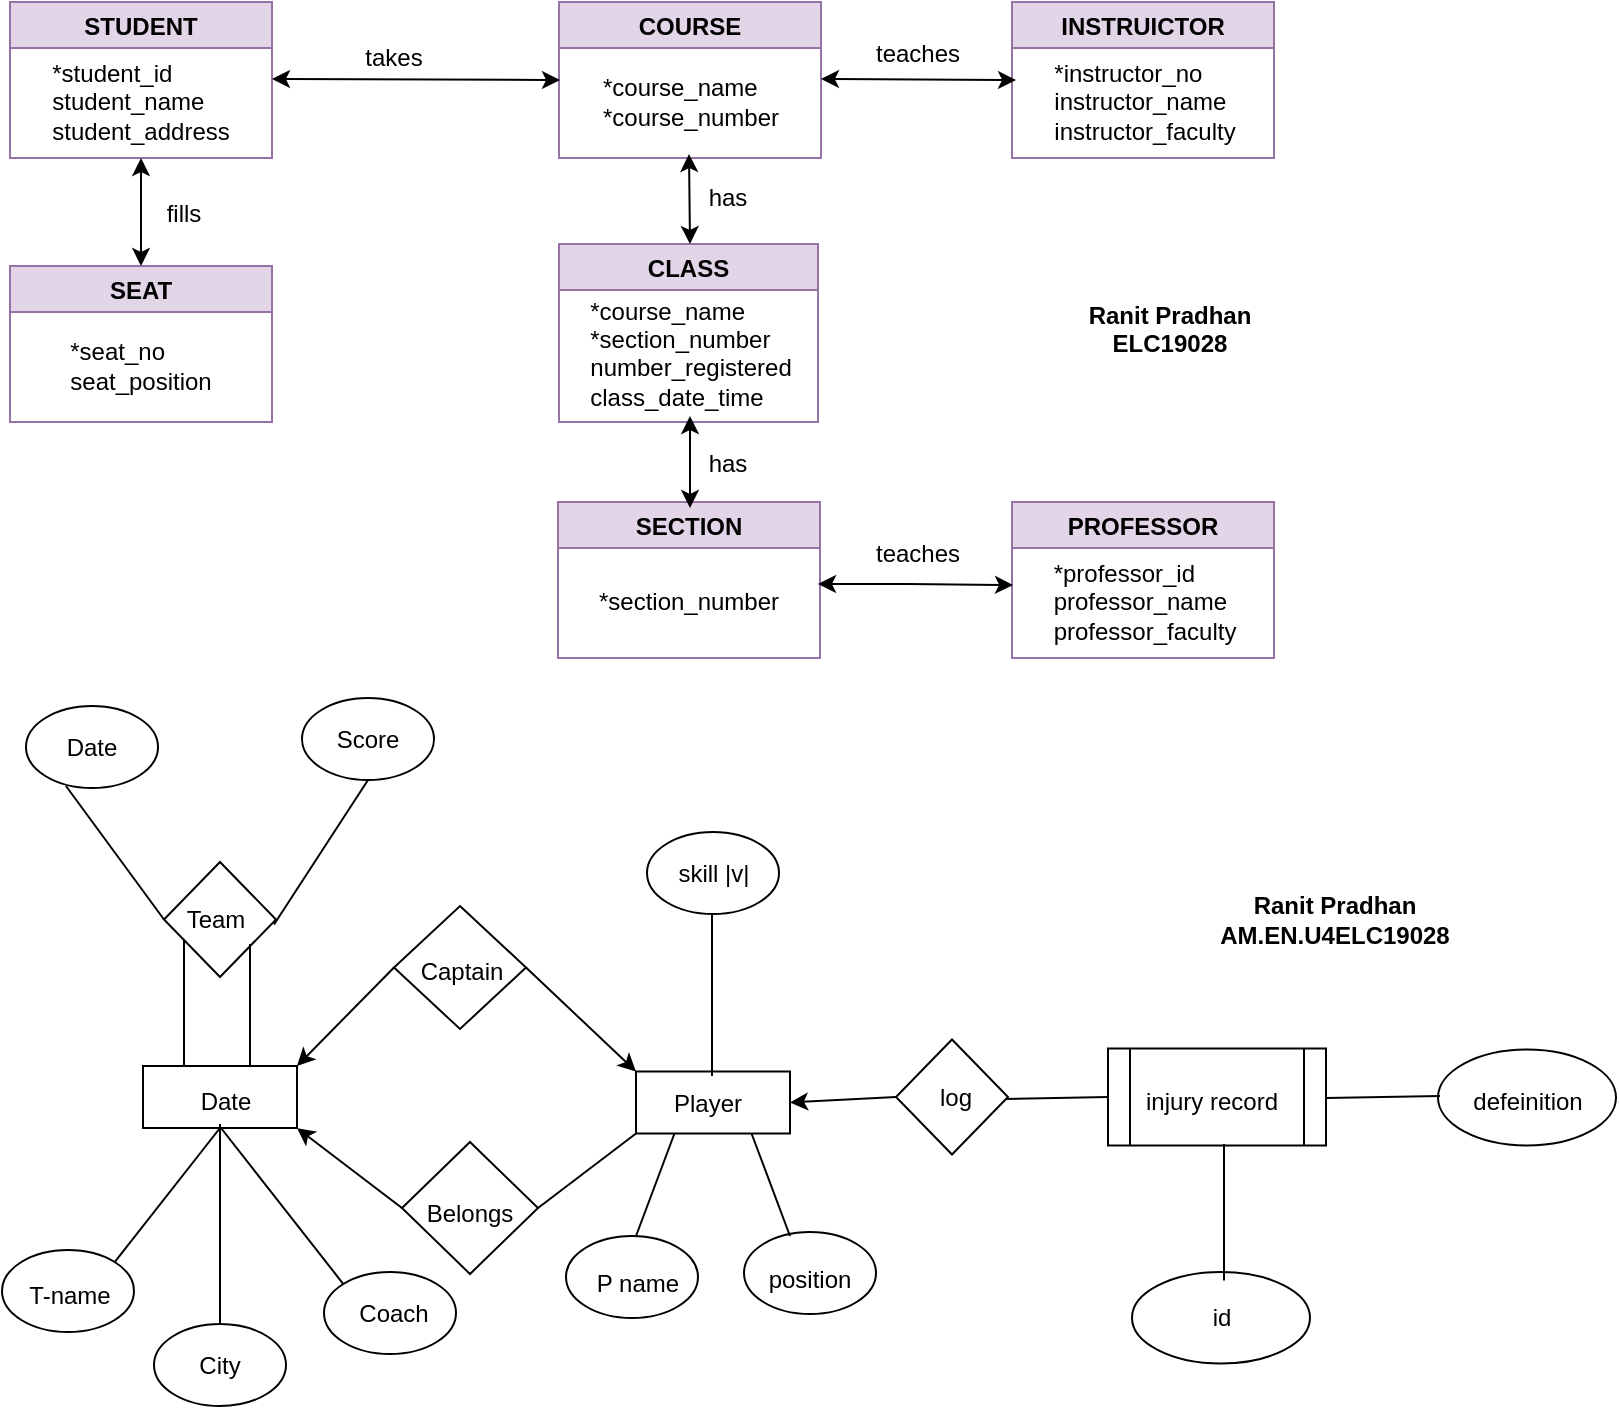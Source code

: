 <mxfile version="16.5.6" type="github">
  <diagram id="NNdJHqBH9D12fwPxONFa" name="Page-1">
    <mxGraphModel dx="974" dy="551" grid="0" gridSize="10" guides="1" tooltips="1" connect="1" arrows="1" fold="1" page="1" pageScale="1" pageWidth="850" pageHeight="1100" math="0" shadow="0">
      <root>
        <mxCell id="0" />
        <mxCell id="1" parent="0" />
        <mxCell id="EjGBcRymK41cddXluUsa-5" value="STUDENT" style="swimlane;fillColor=#e1d5e7;strokeColor=#9673a6;" vertex="1" parent="1">
          <mxGeometry x="20" y="150" width="131" height="78" as="geometry" />
        </mxCell>
        <mxCell id="EjGBcRymK41cddXluUsa-6" value="&lt;div align=&quot;justify&quot;&gt;*student_id&lt;/div&gt;&lt;div align=&quot;justify&quot;&gt;student_name&lt;/div&gt;&lt;div align=&quot;justify&quot;&gt;student_address&lt;br&gt;&lt;/div&gt;" style="text;html=1;align=center;verticalAlign=middle;resizable=0;points=[];autosize=1;strokeColor=none;fillColor=none;" vertex="1" parent="EjGBcRymK41cddXluUsa-5">
          <mxGeometry x="16" y="27" width="98" height="46" as="geometry" />
        </mxCell>
        <mxCell id="EjGBcRymK41cddXluUsa-9" value="SEAT" style="swimlane;fillColor=#e1d5e7;strokeColor=#9673a6;" vertex="1" parent="1">
          <mxGeometry x="20" y="282" width="131" height="78" as="geometry" />
        </mxCell>
        <mxCell id="EjGBcRymK41cddXluUsa-10" value="&lt;div align=&quot;justify&quot;&gt;*seat_no&lt;/div&gt;&lt;div align=&quot;justify&quot;&gt;seat_position&lt;br&gt;&lt;/div&gt;" style="text;html=1;align=center;verticalAlign=middle;resizable=0;points=[];autosize=1;strokeColor=none;fillColor=none;" vertex="1" parent="EjGBcRymK41cddXluUsa-9">
          <mxGeometry x="25" y="34" width="80" height="32" as="geometry" />
        </mxCell>
        <mxCell id="EjGBcRymK41cddXluUsa-11" value="COURSE" style="swimlane;fillColor=#e1d5e7;strokeColor=#9673a6;" vertex="1" parent="1">
          <mxGeometry x="294.5" y="150" width="131" height="78" as="geometry" />
        </mxCell>
        <mxCell id="EjGBcRymK41cddXluUsa-12" value="&lt;div align=&quot;justify&quot;&gt;*course_name&lt;/div&gt;&lt;div align=&quot;justify&quot;&gt;*course_number&lt;br&gt;&lt;/div&gt;" style="text;html=1;align=center;verticalAlign=middle;resizable=0;points=[];autosize=1;strokeColor=none;fillColor=none;" vertex="1" parent="EjGBcRymK41cddXluUsa-11">
          <mxGeometry x="16" y="34" width="98" height="32" as="geometry" />
        </mxCell>
        <mxCell id="EjGBcRymK41cddXluUsa-13" value="CLASS" style="swimlane;fillColor=#e1d5e7;strokeColor=#9673a6;" vertex="1" parent="1">
          <mxGeometry x="294.5" y="271" width="129.5" height="89" as="geometry" />
        </mxCell>
        <mxCell id="EjGBcRymK41cddXluUsa-14" value="&lt;div align=&quot;justify&quot;&gt;*course_name&lt;/div&gt;&lt;div align=&quot;justify&quot;&gt;*section_number&lt;/div&gt;&lt;div align=&quot;justify&quot;&gt;number_registered&lt;/div&gt;&lt;div align=&quot;justify&quot;&gt;class_date_time&lt;br&gt;&lt;/div&gt;&lt;div align=&quot;justify&quot;&gt;&lt;br&gt;&lt;/div&gt;" style="text;html=1;align=center;verticalAlign=middle;resizable=0;points=[];autosize=1;strokeColor=none;fillColor=none;" vertex="1" parent="EjGBcRymK41cddXluUsa-13">
          <mxGeometry x="10" y="25" width="110" height="74" as="geometry" />
        </mxCell>
        <mxCell id="EjGBcRymK41cddXluUsa-15" value="SECTION" style="swimlane;fillColor=#e1d5e7;strokeColor=#9673a6;" vertex="1" parent="1">
          <mxGeometry x="294" y="400" width="131" height="78" as="geometry" />
        </mxCell>
        <mxCell id="EjGBcRymK41cddXluUsa-16" value="*section_number" style="text;html=1;align=center;verticalAlign=middle;resizable=0;points=[];autosize=1;strokeColor=none;fillColor=none;" vertex="1" parent="EjGBcRymK41cddXluUsa-15">
          <mxGeometry x="15" y="41" width="100" height="18" as="geometry" />
        </mxCell>
        <mxCell id="EjGBcRymK41cddXluUsa-17" value="INSTRUICTOR" style="swimlane;fillColor=#e1d5e7;strokeColor=#9673a6;startSize=23;" vertex="1" parent="1">
          <mxGeometry x="521" y="150" width="131" height="78" as="geometry" />
        </mxCell>
        <mxCell id="EjGBcRymK41cddXluUsa-18" value="&lt;div align=&quot;justify&quot;&gt;*instructor_no&lt;/div&gt;&lt;div align=&quot;justify&quot;&gt;instructor_name&lt;/div&gt;&lt;div align=&quot;justify&quot;&gt;&lt;div&gt;instructor_faculty&lt;/div&gt;&lt;/div&gt;" style="text;html=1;align=center;verticalAlign=middle;resizable=0;points=[];autosize=1;strokeColor=none;fillColor=none;" vertex="1" parent="EjGBcRymK41cddXluUsa-17">
          <mxGeometry x="15" y="27" width="101" height="46" as="geometry" />
        </mxCell>
        <mxCell id="EjGBcRymK41cddXluUsa-19" value="PROFESSOR" style="swimlane;fillColor=#e1d5e7;strokeColor=#9673a6;" vertex="1" parent="1">
          <mxGeometry x="521" y="400" width="131" height="78" as="geometry" />
        </mxCell>
        <mxCell id="EjGBcRymK41cddXluUsa-20" value="&lt;div align=&quot;justify&quot;&gt;*professor_id&lt;/div&gt;&lt;div align=&quot;justify&quot;&gt;professor_name&lt;/div&gt;&lt;div align=&quot;justify&quot;&gt;professor_faculty&lt;br&gt;&lt;/div&gt;" style="text;html=1;align=center;verticalAlign=middle;resizable=0;points=[];autosize=1;strokeColor=none;fillColor=none;" vertex="1" parent="EjGBcRymK41cddXluUsa-19">
          <mxGeometry x="15" y="27" width="101" height="46" as="geometry" />
        </mxCell>
        <mxCell id="EjGBcRymK41cddXluUsa-45" value="" style="endArrow=classic;startArrow=classic;html=1;rounded=0;shadow=0;sketch=0;entryX=0.5;entryY=1;entryDx=0;entryDy=0;exitX=0.5;exitY=0;exitDx=0;exitDy=0;" edge="1" parent="1" source="EjGBcRymK41cddXluUsa-9" target="EjGBcRymK41cddXluUsa-5">
          <mxGeometry width="50" height="50" relative="1" as="geometry">
            <mxPoint x="158" y="291" as="sourcePoint" />
            <mxPoint x="158" y="221" as="targetPoint" />
          </mxGeometry>
        </mxCell>
        <mxCell id="EjGBcRymK41cddXluUsa-46" value="" style="endArrow=classic;startArrow=classic;html=1;rounded=0;shadow=0;sketch=0;entryX=0.5;entryY=1;entryDx=0;entryDy=0;" edge="1" parent="1">
          <mxGeometry width="50" height="50" relative="1" as="geometry">
            <mxPoint x="295" y="189" as="sourcePoint" />
            <mxPoint x="151" y="188.5" as="targetPoint" />
            <Array as="points" />
          </mxGeometry>
        </mxCell>
        <mxCell id="EjGBcRymK41cddXluUsa-47" value="" style="endArrow=classic;startArrow=classic;html=1;rounded=0;shadow=0;sketch=0;entryX=0.5;entryY=1;entryDx=0;entryDy=0;" edge="1" parent="1">
          <mxGeometry width="50" height="50" relative="1" as="geometry">
            <mxPoint x="523" y="189" as="sourcePoint" />
            <mxPoint x="425.5" y="188.5" as="targetPoint" />
            <Array as="points" />
          </mxGeometry>
        </mxCell>
        <mxCell id="EjGBcRymK41cddXluUsa-48" value="" style="endArrow=classic;startArrow=classic;html=1;rounded=0;shadow=0;sketch=0;entryX=0.5;entryY=1;entryDx=0;entryDy=0;" edge="1" parent="1">
          <mxGeometry width="50" height="50" relative="1" as="geometry">
            <mxPoint x="360" y="271" as="sourcePoint" />
            <mxPoint x="359.5" y="226" as="targetPoint" />
          </mxGeometry>
        </mxCell>
        <mxCell id="EjGBcRymK41cddXluUsa-50" value="" style="endArrow=classic;startArrow=classic;html=1;rounded=0;shadow=0;sketch=0;" edge="1" parent="1">
          <mxGeometry width="50" height="50" relative="1" as="geometry">
            <mxPoint x="360" y="403" as="sourcePoint" />
            <mxPoint x="360" y="357" as="targetPoint" />
            <Array as="points">
              <mxPoint x="360" y="380" />
            </Array>
          </mxGeometry>
        </mxCell>
        <mxCell id="EjGBcRymK41cddXluUsa-51" value="" style="endArrow=classic;startArrow=classic;html=1;rounded=0;shadow=0;sketch=0;entryX=0.5;entryY=1;entryDx=0;entryDy=0;" edge="1" parent="1">
          <mxGeometry width="50" height="50" relative="1" as="geometry">
            <mxPoint x="521.5" y="441.5" as="sourcePoint" />
            <mxPoint x="424" y="441" as="targetPoint" />
            <Array as="points">
              <mxPoint x="469" y="441" />
            </Array>
          </mxGeometry>
        </mxCell>
        <mxCell id="EjGBcRymK41cddXluUsa-52" value="teaches" style="text;html=1;strokeColor=none;fillColor=none;align=center;verticalAlign=middle;whiteSpace=wrap;rounded=0;" vertex="1" parent="1">
          <mxGeometry x="444" y="411" width="60" height="30" as="geometry" />
        </mxCell>
        <mxCell id="EjGBcRymK41cddXluUsa-53" value="teaches" style="text;html=1;strokeColor=none;fillColor=none;align=center;verticalAlign=middle;whiteSpace=wrap;rounded=0;" vertex="1" parent="1">
          <mxGeometry x="444" y="161" width="60" height="30" as="geometry" />
        </mxCell>
        <mxCell id="EjGBcRymK41cddXluUsa-55" value="has" style="text;html=1;strokeColor=none;fillColor=none;align=center;verticalAlign=middle;whiteSpace=wrap;rounded=0;" vertex="1" parent="1">
          <mxGeometry x="349" y="366" width="60" height="30" as="geometry" />
        </mxCell>
        <mxCell id="EjGBcRymK41cddXluUsa-56" value="has" style="text;html=1;strokeColor=none;fillColor=none;align=center;verticalAlign=middle;whiteSpace=wrap;rounded=0;" vertex="1" parent="1">
          <mxGeometry x="349" y="233" width="60" height="30" as="geometry" />
        </mxCell>
        <mxCell id="EjGBcRymK41cddXluUsa-57" value="takes" style="text;html=1;strokeColor=none;fillColor=none;align=center;verticalAlign=middle;whiteSpace=wrap;rounded=0;" vertex="1" parent="1">
          <mxGeometry x="182" y="163" width="60" height="30" as="geometry" />
        </mxCell>
        <mxCell id="EjGBcRymK41cddXluUsa-58" value="fills" style="text;html=1;strokeColor=none;fillColor=none;align=center;verticalAlign=middle;whiteSpace=wrap;rounded=0;" vertex="1" parent="1">
          <mxGeometry x="77" y="241" width="60" height="30" as="geometry" />
        </mxCell>
        <mxCell id="EjGBcRymK41cddXluUsa-59" value="&lt;div&gt;&lt;b&gt;Ranit Pradhan&lt;/b&gt;&lt;/div&gt;&lt;div&gt;&lt;b&gt;ELC19028&lt;br&gt;&lt;/b&gt;&lt;/div&gt;&lt;div&gt;&lt;b&gt;&lt;br&gt;&lt;/b&gt;&lt;/div&gt;" style="text;html=1;strokeColor=none;fillColor=none;align=center;verticalAlign=middle;whiteSpace=wrap;rounded=0;" vertex="1" parent="1">
          <mxGeometry x="532" y="287.75" width="136" height="66.5" as="geometry" />
        </mxCell>
        <mxCell id="EjGBcRymK41cddXluUsa-60" value="" style="rounded=0;whiteSpace=wrap;html=1;gradientColor=none;" vertex="1" parent="1">
          <mxGeometry x="86.5" y="682" width="77" height="31" as="geometry" />
        </mxCell>
        <mxCell id="EjGBcRymK41cddXluUsa-61" value="" style="rounded=0;whiteSpace=wrap;html=1;gradientColor=none;" vertex="1" parent="1">
          <mxGeometry x="333" y="684.75" width="77" height="31" as="geometry" />
        </mxCell>
        <mxCell id="EjGBcRymK41cddXluUsa-95" style="edgeStyle=none;rounded=0;sketch=0;orthogonalLoop=1;jettySize=auto;html=1;exitX=0;exitY=0.5;exitDx=0;exitDy=0;entryX=1;entryY=0.5;entryDx=0;entryDy=0;shadow=0;" edge="1" parent="1" source="EjGBcRymK41cddXluUsa-63" target="EjGBcRymK41cddXluUsa-61">
          <mxGeometry relative="1" as="geometry" />
        </mxCell>
        <mxCell id="EjGBcRymK41cddXluUsa-63" value="" style="rhombus;whiteSpace=wrap;html=1;gradientColor=none;" vertex="1" parent="1">
          <mxGeometry x="463" y="668.75" width="56" height="57.5" as="geometry" />
        </mxCell>
        <mxCell id="EjGBcRymK41cddXluUsa-64" value="" style="shape=process;whiteSpace=wrap;html=1;backgroundOutline=1;gradientColor=none;" vertex="1" parent="1">
          <mxGeometry x="569" y="673.25" width="109" height="48.5" as="geometry" />
        </mxCell>
        <mxCell id="EjGBcRymK41cddXluUsa-65" value="" style="ellipse;whiteSpace=wrap;html=1;gradientColor=none;" vertex="1" parent="1">
          <mxGeometry x="734" y="673.75" width="89" height="48" as="geometry" />
        </mxCell>
        <mxCell id="EjGBcRymK41cddXluUsa-66" value="" style="ellipse;whiteSpace=wrap;html=1;gradientColor=none;" vertex="1" parent="1">
          <mxGeometry x="581" y="785" width="89" height="45.75" as="geometry" />
        </mxCell>
        <mxCell id="EjGBcRymK41cddXluUsa-68" value="" style="ellipse;whiteSpace=wrap;html=1;gradientColor=none;" vertex="1" parent="1">
          <mxGeometry x="16" y="774" width="66" height="41" as="geometry" />
        </mxCell>
        <mxCell id="EjGBcRymK41cddXluUsa-69" value="" style="ellipse;whiteSpace=wrap;html=1;gradientColor=none;" vertex="1" parent="1">
          <mxGeometry x="92" y="811" width="66" height="41" as="geometry" />
        </mxCell>
        <mxCell id="EjGBcRymK41cddXluUsa-70" value="" style="ellipse;whiteSpace=wrap;html=1;gradientColor=none;" vertex="1" parent="1">
          <mxGeometry x="177" y="785" width="66" height="41" as="geometry" />
        </mxCell>
        <mxCell id="EjGBcRymK41cddXluUsa-85" style="edgeStyle=none;rounded=0;sketch=0;orthogonalLoop=1;jettySize=auto;html=1;exitX=0;exitY=0.5;exitDx=0;exitDy=0;entryX=1;entryY=0;entryDx=0;entryDy=0;shadow=0;" edge="1" parent="1" source="EjGBcRymK41cddXluUsa-71" target="EjGBcRymK41cddXluUsa-60">
          <mxGeometry relative="1" as="geometry" />
        </mxCell>
        <mxCell id="EjGBcRymK41cddXluUsa-87" style="edgeStyle=none;rounded=0;sketch=0;orthogonalLoop=1;jettySize=auto;html=1;exitX=1;exitY=0.5;exitDx=0;exitDy=0;entryX=0;entryY=0;entryDx=0;entryDy=0;shadow=0;" edge="1" parent="1" source="EjGBcRymK41cddXluUsa-71" target="EjGBcRymK41cddXluUsa-61">
          <mxGeometry relative="1" as="geometry" />
        </mxCell>
        <mxCell id="EjGBcRymK41cddXluUsa-71" value="" style="rhombus;whiteSpace=wrap;html=1;gradientColor=none;" vertex="1" parent="1">
          <mxGeometry x="212" y="602" width="66" height="61.5" as="geometry" />
        </mxCell>
        <mxCell id="EjGBcRymK41cddXluUsa-86" style="edgeStyle=none;rounded=0;sketch=0;orthogonalLoop=1;jettySize=auto;html=1;exitX=0;exitY=0.5;exitDx=0;exitDy=0;entryX=1;entryY=1;entryDx=0;entryDy=0;shadow=0;" edge="1" parent="1" source="EjGBcRymK41cddXluUsa-72" target="EjGBcRymK41cddXluUsa-60">
          <mxGeometry relative="1" as="geometry" />
        </mxCell>
        <mxCell id="EjGBcRymK41cddXluUsa-72" value="" style="rhombus;whiteSpace=wrap;html=1;gradientColor=none;" vertex="1" parent="1">
          <mxGeometry x="216" y="720" width="68" height="66" as="geometry" />
        </mxCell>
        <mxCell id="EjGBcRymK41cddXluUsa-77" value="" style="endArrow=none;html=1;rounded=0;shadow=0;sketch=0;entryX=0;entryY=0;entryDx=0;entryDy=0;" edge="1" parent="1" target="EjGBcRymK41cddXluUsa-70">
          <mxGeometry width="50" height="50" relative="1" as="geometry">
            <mxPoint x="125.5" y="713" as="sourcePoint" />
            <mxPoint x="163.5" y="745.12" as="targetPoint" />
          </mxGeometry>
        </mxCell>
        <mxCell id="EjGBcRymK41cddXluUsa-78" value="" style="endArrow=none;html=1;rounded=0;shadow=0;sketch=0;exitX=0.5;exitY=0;exitDx=0;exitDy=0;" edge="1" parent="1" source="EjGBcRymK41cddXluUsa-69">
          <mxGeometry width="50" height="50" relative="1" as="geometry">
            <mxPoint x="124.5" y="780" as="sourcePoint" />
            <mxPoint x="125" y="711" as="targetPoint" />
          </mxGeometry>
        </mxCell>
        <mxCell id="EjGBcRymK41cddXluUsa-79" value="" style="endArrow=none;html=1;rounded=0;shadow=0;sketch=0;entryX=0.5;entryY=1;entryDx=0;entryDy=0;exitX=1;exitY=0;exitDx=0;exitDy=0;" edge="1" parent="1" source="EjGBcRymK41cddXluUsa-68" target="EjGBcRymK41cddXluUsa-60">
          <mxGeometry width="50" height="50" relative="1" as="geometry">
            <mxPoint x="55" y="720" as="sourcePoint" />
            <mxPoint x="115.879" y="798.184" as="targetPoint" />
          </mxGeometry>
        </mxCell>
        <mxCell id="EjGBcRymK41cddXluUsa-80" value="" style="rhombus;whiteSpace=wrap;html=1;gradientColor=none;" vertex="1" parent="1">
          <mxGeometry x="97" y="580" width="56" height="57.5" as="geometry" />
        </mxCell>
        <mxCell id="EjGBcRymK41cddXluUsa-83" value="" style="endArrow=none;html=1;rounded=0;shadow=0;sketch=0;" edge="1" parent="1">
          <mxGeometry width="50" height="50" relative="1" as="geometry">
            <mxPoint x="140" y="682" as="sourcePoint" />
            <mxPoint x="140" y="621" as="targetPoint" />
          </mxGeometry>
        </mxCell>
        <mxCell id="EjGBcRymK41cddXluUsa-84" value="" style="endArrow=none;html=1;rounded=0;shadow=0;sketch=0;" edge="1" parent="1">
          <mxGeometry width="50" height="50" relative="1" as="geometry">
            <mxPoint x="107" y="682" as="sourcePoint" />
            <mxPoint x="107" y="619" as="targetPoint" />
            <Array as="points" />
          </mxGeometry>
        </mxCell>
        <mxCell id="EjGBcRymK41cddXluUsa-88" value="" style="endArrow=none;html=1;rounded=0;shadow=0;sketch=0;entryX=0;entryY=1;entryDx=0;entryDy=0;exitX=1;exitY=0.5;exitDx=0;exitDy=0;" edge="1" parent="1" source="EjGBcRymK41cddXluUsa-72" target="EjGBcRymK41cddXluUsa-61">
          <mxGeometry width="50" height="50" relative="1" as="geometry">
            <mxPoint x="274" y="751" as="sourcePoint" />
            <mxPoint x="324" y="701" as="targetPoint" />
          </mxGeometry>
        </mxCell>
        <mxCell id="EjGBcRymK41cddXluUsa-89" value="" style="ellipse;whiteSpace=wrap;html=1;gradientColor=none;" vertex="1" parent="1">
          <mxGeometry x="387" y="765" width="66" height="41" as="geometry" />
        </mxCell>
        <mxCell id="EjGBcRymK41cddXluUsa-90" value="" style="ellipse;whiteSpace=wrap;html=1;gradientColor=none;" vertex="1" parent="1">
          <mxGeometry x="298" y="767" width="66" height="41" as="geometry" />
        </mxCell>
        <mxCell id="EjGBcRymK41cddXluUsa-91" value="" style="ellipse;whiteSpace=wrap;html=1;gradientColor=none;" vertex="1" parent="1">
          <mxGeometry x="338.5" y="565" width="66" height="41" as="geometry" />
        </mxCell>
        <mxCell id="EjGBcRymK41cddXluUsa-92" value="" style="endArrow=none;html=1;rounded=0;shadow=0;sketch=0;entryX=0.25;entryY=1;entryDx=0;entryDy=0;" edge="1" parent="1" target="EjGBcRymK41cddXluUsa-61">
          <mxGeometry width="50" height="50" relative="1" as="geometry">
            <mxPoint x="333" y="767" as="sourcePoint" />
            <mxPoint x="392" y="731.75" as="targetPoint" />
          </mxGeometry>
        </mxCell>
        <mxCell id="EjGBcRymK41cddXluUsa-93" value="" style="endArrow=none;html=1;rounded=0;shadow=0;sketch=0;entryX=0.75;entryY=1;entryDx=0;entryDy=0;" edge="1" parent="1" target="EjGBcRymK41cddXluUsa-61">
          <mxGeometry width="50" height="50" relative="1" as="geometry">
            <mxPoint x="410" y="767" as="sourcePoint" />
            <mxPoint x="429.25" y="715.75" as="targetPoint" />
          </mxGeometry>
        </mxCell>
        <mxCell id="EjGBcRymK41cddXluUsa-94" value="" style="endArrow=none;html=1;rounded=0;shadow=0;sketch=0;" edge="1" parent="1">
          <mxGeometry width="50" height="50" relative="1" as="geometry">
            <mxPoint x="371" y="687" as="sourcePoint" />
            <mxPoint x="371" y="606" as="targetPoint" />
          </mxGeometry>
        </mxCell>
        <mxCell id="EjGBcRymK41cddXluUsa-97" value="" style="endArrow=none;html=1;rounded=0;shadow=0;sketch=0;" edge="1" parent="1">
          <mxGeometry width="50" height="50" relative="1" as="geometry">
            <mxPoint x="627" y="789.25" as="sourcePoint" />
            <mxPoint x="627" y="721" as="targetPoint" />
          </mxGeometry>
        </mxCell>
        <mxCell id="EjGBcRymK41cddXluUsa-99" value="" style="endArrow=none;html=1;rounded=0;shadow=0;sketch=0;entryX=0;entryY=0.5;entryDx=0;entryDy=0;" edge="1" parent="1" target="EjGBcRymK41cddXluUsa-64">
          <mxGeometry width="50" height="50" relative="1" as="geometry">
            <mxPoint x="518" y="698.5" as="sourcePoint" />
            <mxPoint x="518" y="637.5" as="targetPoint" />
          </mxGeometry>
        </mxCell>
        <mxCell id="EjGBcRymK41cddXluUsa-100" value="" style="endArrow=none;html=1;rounded=0;shadow=0;sketch=0;" edge="1" parent="1">
          <mxGeometry width="50" height="50" relative="1" as="geometry">
            <mxPoint x="678" y="698" as="sourcePoint" />
            <mxPoint x="735" y="697" as="targetPoint" />
          </mxGeometry>
        </mxCell>
        <mxCell id="EjGBcRymK41cddXluUsa-101" value="" style="ellipse;whiteSpace=wrap;html=1;gradientColor=none;" vertex="1" parent="1">
          <mxGeometry x="28" y="502" width="66" height="41" as="geometry" />
        </mxCell>
        <mxCell id="EjGBcRymK41cddXluUsa-102" value="" style="ellipse;whiteSpace=wrap;html=1;gradientColor=none;" vertex="1" parent="1">
          <mxGeometry x="166" y="498" width="66" height="41" as="geometry" />
        </mxCell>
        <mxCell id="EjGBcRymK41cddXluUsa-104" value="" style="endArrow=none;html=1;rounded=0;shadow=0;sketch=0;entryX=0.5;entryY=1;entryDx=0;entryDy=0;" edge="1" parent="1" target="EjGBcRymK41cddXluUsa-102">
          <mxGeometry width="50" height="50" relative="1" as="geometry">
            <mxPoint x="152" y="611.25" as="sourcePoint" />
            <mxPoint x="152" y="543" as="targetPoint" />
          </mxGeometry>
        </mxCell>
        <mxCell id="EjGBcRymK41cddXluUsa-105" value="" style="endArrow=none;html=1;rounded=0;shadow=0;sketch=0;entryX=0;entryY=0.5;entryDx=0;entryDy=0;exitX=0.303;exitY=0.976;exitDx=0;exitDy=0;exitPerimeter=0;" edge="1" parent="1" source="EjGBcRymK41cddXluUsa-101" target="EjGBcRymK41cddXluUsa-80">
          <mxGeometry width="50" height="50" relative="1" as="geometry">
            <mxPoint x="50" y="678.25" as="sourcePoint" />
            <mxPoint x="97" y="606" as="targetPoint" />
          </mxGeometry>
        </mxCell>
        <mxCell id="EjGBcRymK41cddXluUsa-106" value="Team" style="text;html=1;strokeColor=none;fillColor=none;align=center;verticalAlign=middle;whiteSpace=wrap;rounded=0;" vertex="1" parent="1">
          <mxGeometry x="93" y="593.75" width="60" height="30" as="geometry" />
        </mxCell>
        <mxCell id="EjGBcRymK41cddXluUsa-107" value="Score" style="text;html=1;strokeColor=none;fillColor=none;align=center;verticalAlign=middle;whiteSpace=wrap;rounded=0;" vertex="1" parent="1">
          <mxGeometry x="169" y="503.5" width="60" height="30" as="geometry" />
        </mxCell>
        <mxCell id="EjGBcRymK41cddXluUsa-108" value="Date" style="text;html=1;strokeColor=none;fillColor=none;align=center;verticalAlign=middle;whiteSpace=wrap;rounded=0;" vertex="1" parent="1">
          <mxGeometry x="31" y="507.5" width="60" height="30" as="geometry" />
        </mxCell>
        <mxCell id="EjGBcRymK41cddXluUsa-109" value="skill |v|" style="text;html=1;strokeColor=none;fillColor=none;align=center;verticalAlign=middle;whiteSpace=wrap;rounded=0;" vertex="1" parent="1">
          <mxGeometry x="341.5" y="570.5" width="60" height="30" as="geometry" />
        </mxCell>
        <mxCell id="EjGBcRymK41cddXluUsa-110" value="Captain" style="text;html=1;strokeColor=none;fillColor=none;align=center;verticalAlign=middle;whiteSpace=wrap;rounded=0;" vertex="1" parent="1">
          <mxGeometry x="216" y="619.75" width="60" height="30" as="geometry" />
        </mxCell>
        <mxCell id="EjGBcRymK41cddXluUsa-111" value="Belongs" style="text;html=1;strokeColor=none;fillColor=none;align=center;verticalAlign=middle;whiteSpace=wrap;rounded=0;" vertex="1" parent="1">
          <mxGeometry x="220" y="741" width="60" height="30" as="geometry" />
        </mxCell>
        <mxCell id="EjGBcRymK41cddXluUsa-112" value="T-name" style="text;html=1;strokeColor=none;fillColor=none;align=center;verticalAlign=middle;whiteSpace=wrap;rounded=0;" vertex="1" parent="1">
          <mxGeometry x="20" y="782" width="60" height="30" as="geometry" />
        </mxCell>
        <mxCell id="EjGBcRymK41cddXluUsa-113" value="City" style="text;html=1;strokeColor=none;fillColor=none;align=center;verticalAlign=middle;whiteSpace=wrap;rounded=0;" vertex="1" parent="1">
          <mxGeometry x="95" y="816.5" width="60" height="30" as="geometry" />
        </mxCell>
        <mxCell id="EjGBcRymK41cddXluUsa-114" value="Coach" style="text;html=1;strokeColor=none;fillColor=none;align=center;verticalAlign=middle;whiteSpace=wrap;rounded=0;" vertex="1" parent="1">
          <mxGeometry x="182" y="790.5" width="60" height="30" as="geometry" />
        </mxCell>
        <mxCell id="EjGBcRymK41cddXluUsa-115" value="P name" style="text;html=1;strokeColor=none;fillColor=none;align=center;verticalAlign=middle;whiteSpace=wrap;rounded=0;" vertex="1" parent="1">
          <mxGeometry x="304" y="776" width="60" height="30" as="geometry" />
        </mxCell>
        <mxCell id="EjGBcRymK41cddXluUsa-116" value="position" style="text;html=1;strokeColor=none;fillColor=none;align=center;verticalAlign=middle;whiteSpace=wrap;rounded=0;" vertex="1" parent="1">
          <mxGeometry x="390" y="774" width="60" height="30" as="geometry" />
        </mxCell>
        <mxCell id="EjGBcRymK41cddXluUsa-117" value="Date" style="text;html=1;strokeColor=none;fillColor=none;align=center;verticalAlign=middle;whiteSpace=wrap;rounded=0;" vertex="1" parent="1">
          <mxGeometry x="98" y="685.25" width="60" height="30" as="geometry" />
        </mxCell>
        <mxCell id="EjGBcRymK41cddXluUsa-118" value="Player" style="text;html=1;strokeColor=none;fillColor=none;align=center;verticalAlign=middle;whiteSpace=wrap;rounded=0;" vertex="1" parent="1">
          <mxGeometry x="338.5" y="685.75" width="60" height="30" as="geometry" />
        </mxCell>
        <mxCell id="EjGBcRymK41cddXluUsa-119" value="log" style="text;html=1;strokeColor=none;fillColor=none;align=center;verticalAlign=middle;whiteSpace=wrap;rounded=0;" vertex="1" parent="1">
          <mxGeometry x="463" y="682.75" width="60" height="30" as="geometry" />
        </mxCell>
        <mxCell id="EjGBcRymK41cddXluUsa-120" value="injury record" style="text;html=1;strokeColor=none;fillColor=none;align=center;verticalAlign=middle;whiteSpace=wrap;rounded=0;" vertex="1" parent="1">
          <mxGeometry x="581" y="685.25" width="80" height="30" as="geometry" />
        </mxCell>
        <mxCell id="EjGBcRymK41cddXluUsa-121" value="id" style="text;html=1;strokeColor=none;fillColor=none;align=center;verticalAlign=middle;whiteSpace=wrap;rounded=0;" vertex="1" parent="1">
          <mxGeometry x="595.5" y="792.88" width="60" height="30" as="geometry" />
        </mxCell>
        <mxCell id="EjGBcRymK41cddXluUsa-122" value="defeinition" style="text;html=1;strokeColor=none;fillColor=none;align=center;verticalAlign=middle;whiteSpace=wrap;rounded=0;" vertex="1" parent="1">
          <mxGeometry x="748.5" y="685.25" width="60" height="30" as="geometry" />
        </mxCell>
        <mxCell id="EjGBcRymK41cddXluUsa-125" value="&lt;div&gt;&lt;b&gt;Ranit Pradhan&lt;/b&gt;&lt;/div&gt;&lt;div&gt;&lt;b&gt;AM.EN.U4ELC19028&lt;br&gt;&lt;/b&gt;&lt;/div&gt;" style="text;html=1;strokeColor=none;fillColor=none;align=center;verticalAlign=middle;whiteSpace=wrap;rounded=0;" vertex="1" parent="1">
          <mxGeometry x="615.5" y="589.75" width="133" height="38" as="geometry" />
        </mxCell>
      </root>
    </mxGraphModel>
  </diagram>
</mxfile>

